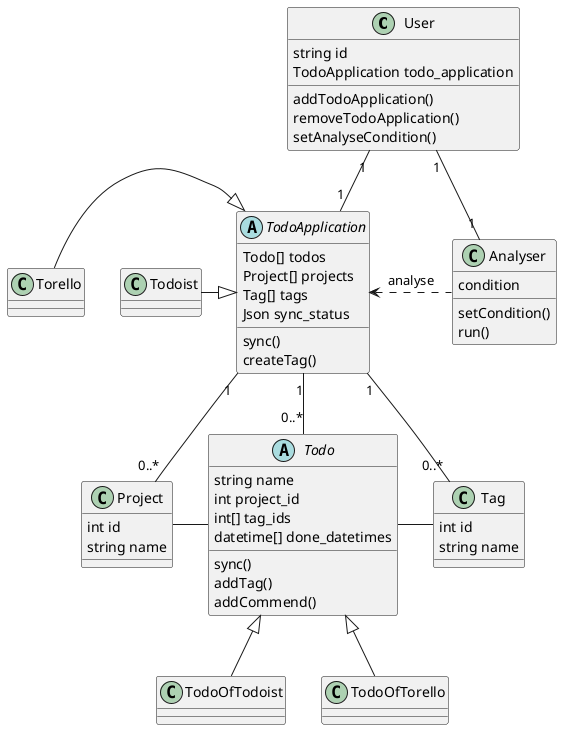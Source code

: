 @startuml
'https://plantuml.com/class-diagram


class User {
string id
TodoApplication todo_application
addTodoApplication()
removeTodoApplication()
setAnalyseCondition()
}

abstract class TodoApplication {
Todo[] todos
Project[] projects
Tag[] tags
Json sync_status
sync()
createTag()
}

abstract class Todo {
string name
int project_id
int[] tag_ids
datetime[] done_datetimes
sync()
addTag()
addCommend()
}

class Analyser {
condition
setCondition()
run()
}

class Project {
int id
string name
}

class Tag {
int id
string name
}

Analyser .left> TodoApplication : analyse

User "1"--"1" TodoApplication
User "1"--"1" Analyser

TodoApplication "1"--"0..*" Todo
TodoApplication "1"--"0..*" Project
TodoApplication "1"--"0..*" Tag
Todo -left Project
Todo -right Tag

TodoApplication <|-left Todoist
TodoApplication <|-left Torello

Todo <|-- TodoOfTodoist
Todo <|-- TodoOfTorello

@enduml
